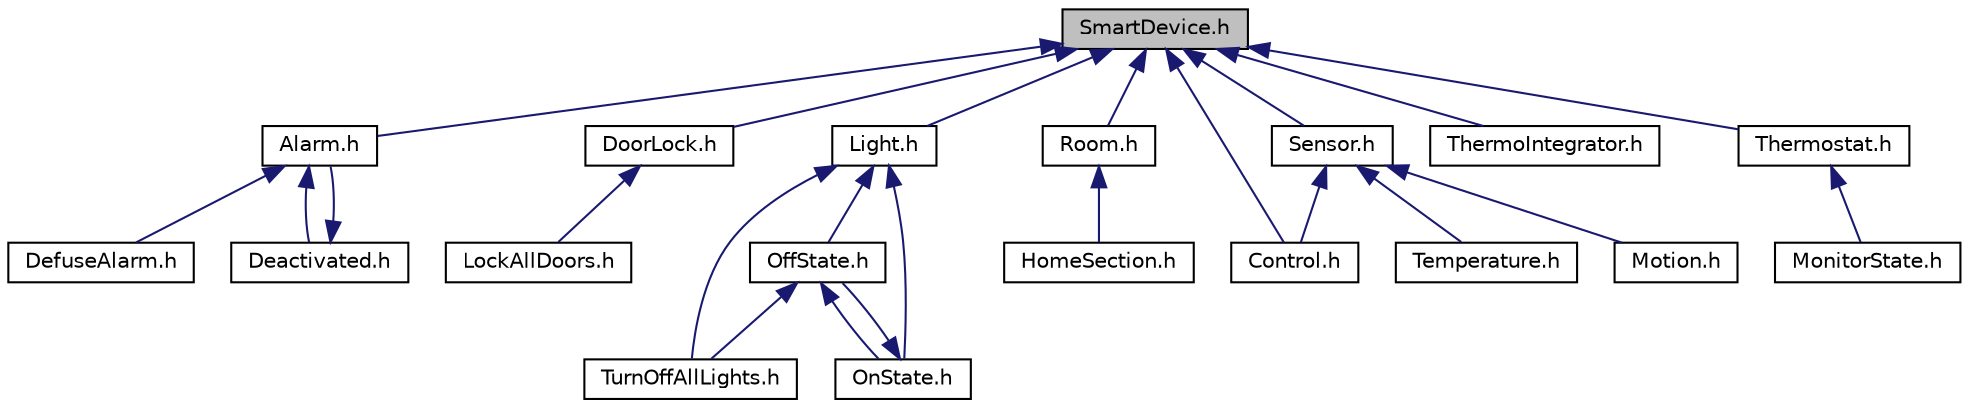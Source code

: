 digraph "SmartDevice.h"
{
 // LATEX_PDF_SIZE
  edge [fontname="Helvetica",fontsize="10",labelfontname="Helvetica",labelfontsize="10"];
  node [fontname="Helvetica",fontsize="10",shape=record];
  Node1 [label="SmartDevice.h",height=0.2,width=0.4,color="black", fillcolor="grey75", style="filled", fontcolor="black",tooltip="Defines the abstract base class SmartDevice for all smart devices in the home automation system."];
  Node1 -> Node2 [dir="back",color="midnightblue",fontsize="10",style="solid",fontname="Helvetica"];
  Node2 [label="Alarm.h",height=0.2,width=0.4,color="black", fillcolor="white", style="filled",URL="$Alarm_8h.html",tooltip="Defines the Alarm class for managing smart home alarm systems."];
  Node2 -> Node3 [dir="back",color="midnightblue",fontsize="10",style="solid",fontname="Helvetica"];
  Node3 [label="Deactivated.h",height=0.2,width=0.4,color="black", fillcolor="white", style="filled",URL="$Deactivated_8h_source.html",tooltip=" "];
  Node3 -> Node2 [dir="back",color="midnightblue",fontsize="10",style="solid",fontname="Helvetica"];
  Node2 -> Node4 [dir="back",color="midnightblue",fontsize="10",style="solid",fontname="Helvetica"];
  Node4 [label="DefuseAlarm.h",height=0.2,width=0.4,color="black", fillcolor="white", style="filled",URL="$DefuseAlarm_8h.html",tooltip="Concrete command to defuse the alarm in a smart home automation system."];
  Node1 -> Node5 [dir="back",color="midnightblue",fontsize="10",style="solid",fontname="Helvetica"];
  Node5 [label="Control.h",height=0.2,width=0.4,color="black", fillcolor="white", style="filled",URL="$Control_8h.html",tooltip="Defines the class that manages sensors and devices in a smart home system."];
  Node1 -> Node6 [dir="back",color="midnightblue",fontsize="10",style="solid",fontname="Helvetica"];
  Node6 [label="DoorLock.h",height=0.2,width=0.4,color="black", fillcolor="white", style="filled",URL="$DoorLock_8h.html",tooltip="Defines the DoorLock class for managing smart home door locks."];
  Node6 -> Node7 [dir="back",color="midnightblue",fontsize="10",style="solid",fontname="Helvetica"];
  Node7 [label="LockAllDoors.h",height=0.2,width=0.4,color="black", fillcolor="white", style="filled",URL="$LockAllDoors_8h.html",tooltip="Concrete command to lock all doors in a smart home automation system."];
  Node1 -> Node8 [dir="back",color="midnightblue",fontsize="10",style="solid",fontname="Helvetica"];
  Node8 [label="Light.h",height=0.2,width=0.4,color="black", fillcolor="white", style="filled",URL="$Light_8h.html",tooltip="Defines the Light class, which represents a smart light in the home automation system."];
  Node8 -> Node9 [dir="back",color="midnightblue",fontsize="10",style="solid",fontname="Helvetica"];
  Node9 [label="OffState.h",height=0.2,width=0.4,color="black", fillcolor="white", style="filled",URL="$OffState_8h_source.html",tooltip=" "];
  Node9 -> Node10 [dir="back",color="midnightblue",fontsize="10",style="solid",fontname="Helvetica"];
  Node10 [label="OnState.h",height=0.2,width=0.4,color="black", fillcolor="white", style="filled",URL="$OnState_8h_source.html",tooltip=" "];
  Node10 -> Node9 [dir="back",color="midnightblue",fontsize="10",style="solid",fontname="Helvetica"];
  Node9 -> Node11 [dir="back",color="midnightblue",fontsize="10",style="solid",fontname="Helvetica"];
  Node11 [label="TurnOffAllLights.h",height=0.2,width=0.4,color="black", fillcolor="white", style="filled",URL="$TurnOffAllLights_8h.html",tooltip="Concrete command to turn off all the lights in a room."];
  Node8 -> Node10 [dir="back",color="midnightblue",fontsize="10",style="solid",fontname="Helvetica"];
  Node8 -> Node11 [dir="back",color="midnightblue",fontsize="10",style="solid",fontname="Helvetica"];
  Node1 -> Node12 [dir="back",color="midnightblue",fontsize="10",style="solid",fontname="Helvetica"];
  Node12 [label="Room.h",height=0.2,width=0.4,color="black", fillcolor="white", style="filled",URL="$Room_8h.html",tooltip="Defines the Room class, which represents a collection of smart devices within a room."];
  Node12 -> Node13 [dir="back",color="midnightblue",fontsize="10",style="solid",fontname="Helvetica"];
  Node13 [label="HomeSection.h",height=0.2,width=0.4,color="black", fillcolor="white", style="filled",URL="$HomeSection_8h.html",tooltip="Defines the HomeSection class, which represents a collection of rooms in a specific section of the ho..."];
  Node1 -> Node14 [dir="back",color="midnightblue",fontsize="10",style="solid",fontname="Helvetica"];
  Node14 [label="Sensor.h",height=0.2,width=0.4,color="black", fillcolor="white", style="filled",URL="$Sensor_8h.html",tooltip="Defines the Sensor class interface for managing observers in a smart home system."];
  Node14 -> Node5 [dir="back",color="midnightblue",fontsize="10",style="solid",fontname="Helvetica"];
  Node14 -> Node15 [dir="back",color="midnightblue",fontsize="10",style="solid",fontname="Helvetica"];
  Node15 [label="Motion.h",height=0.2,width=0.4,color="black", fillcolor="white", style="filled",URL="$Motion_8h_source.html",tooltip=" "];
  Node14 -> Node16 [dir="back",color="midnightblue",fontsize="10",style="solid",fontname="Helvetica"];
  Node16 [label="Temperature.h",height=0.2,width=0.4,color="black", fillcolor="white", style="filled",URL="$Temperature_8h_source.html",tooltip=" "];
  Node1 -> Node17 [dir="back",color="midnightblue",fontsize="10",style="solid",fontname="Helvetica"];
  Node17 [label="ThermoIntegrator.h",height=0.2,width=0.4,color="black", fillcolor="white", style="filled",URL="$ThermoIntegrator_8h_source.html",tooltip=" "];
  Node1 -> Node18 [dir="back",color="midnightblue",fontsize="10",style="solid",fontname="Helvetica"];
  Node18 [label="Thermostat.h",height=0.2,width=0.4,color="black", fillcolor="white", style="filled",URL="$Thermostat_8h.html",tooltip="Thermostat class for managing smart home thermostats."];
  Node18 -> Node19 [dir="back",color="midnightblue",fontsize="10",style="solid",fontname="Helvetica"];
  Node19 [label="MonitorState.h",height=0.2,width=0.4,color="black", fillcolor="white", style="filled",URL="$MonitorState_8h_source.html",tooltip=" "];
}
